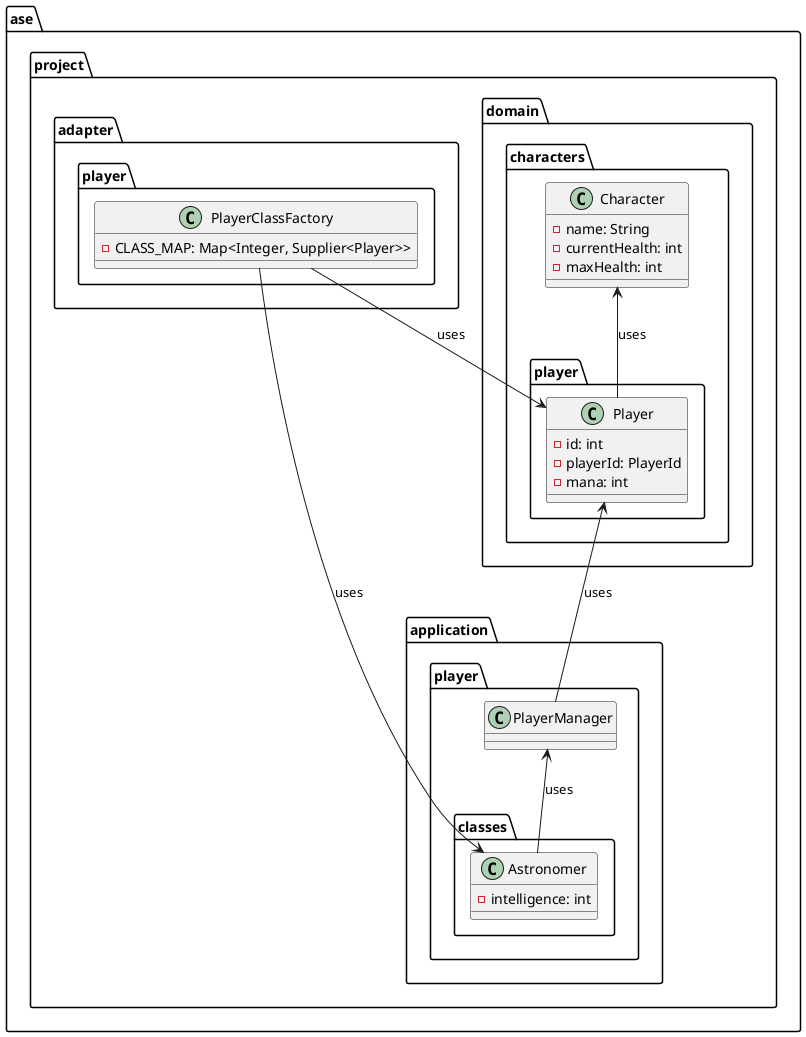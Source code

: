 @startuml

package ase.project.domain.characters {
  class Character {
    - name: String
    - currentHealth: int
    - maxHealth: int
  }
}

package ase.project.domain.characters.player {
  class Player {
    - id: int
    - playerId: PlayerId
    - mana: int
  }
}

package ase.project.application.player {
  class PlayerManager {
  }
}
package ase.project.application.player.classes {
  class Astronomer {
    - intelligence: int
  }
 }

package ase.project.adapter.player {
  class PlayerClassFactory {
    - CLASS_MAP: Map<Integer, Supplier<Player>>
  }
}

Character <-- Player : uses
Player <-- PlayerManager : uses
PlayerManager <-- Astronomer : uses
PlayerClassFactory --> Player : uses
PlayerClassFactory --> Astronomer : uses

@enduml
